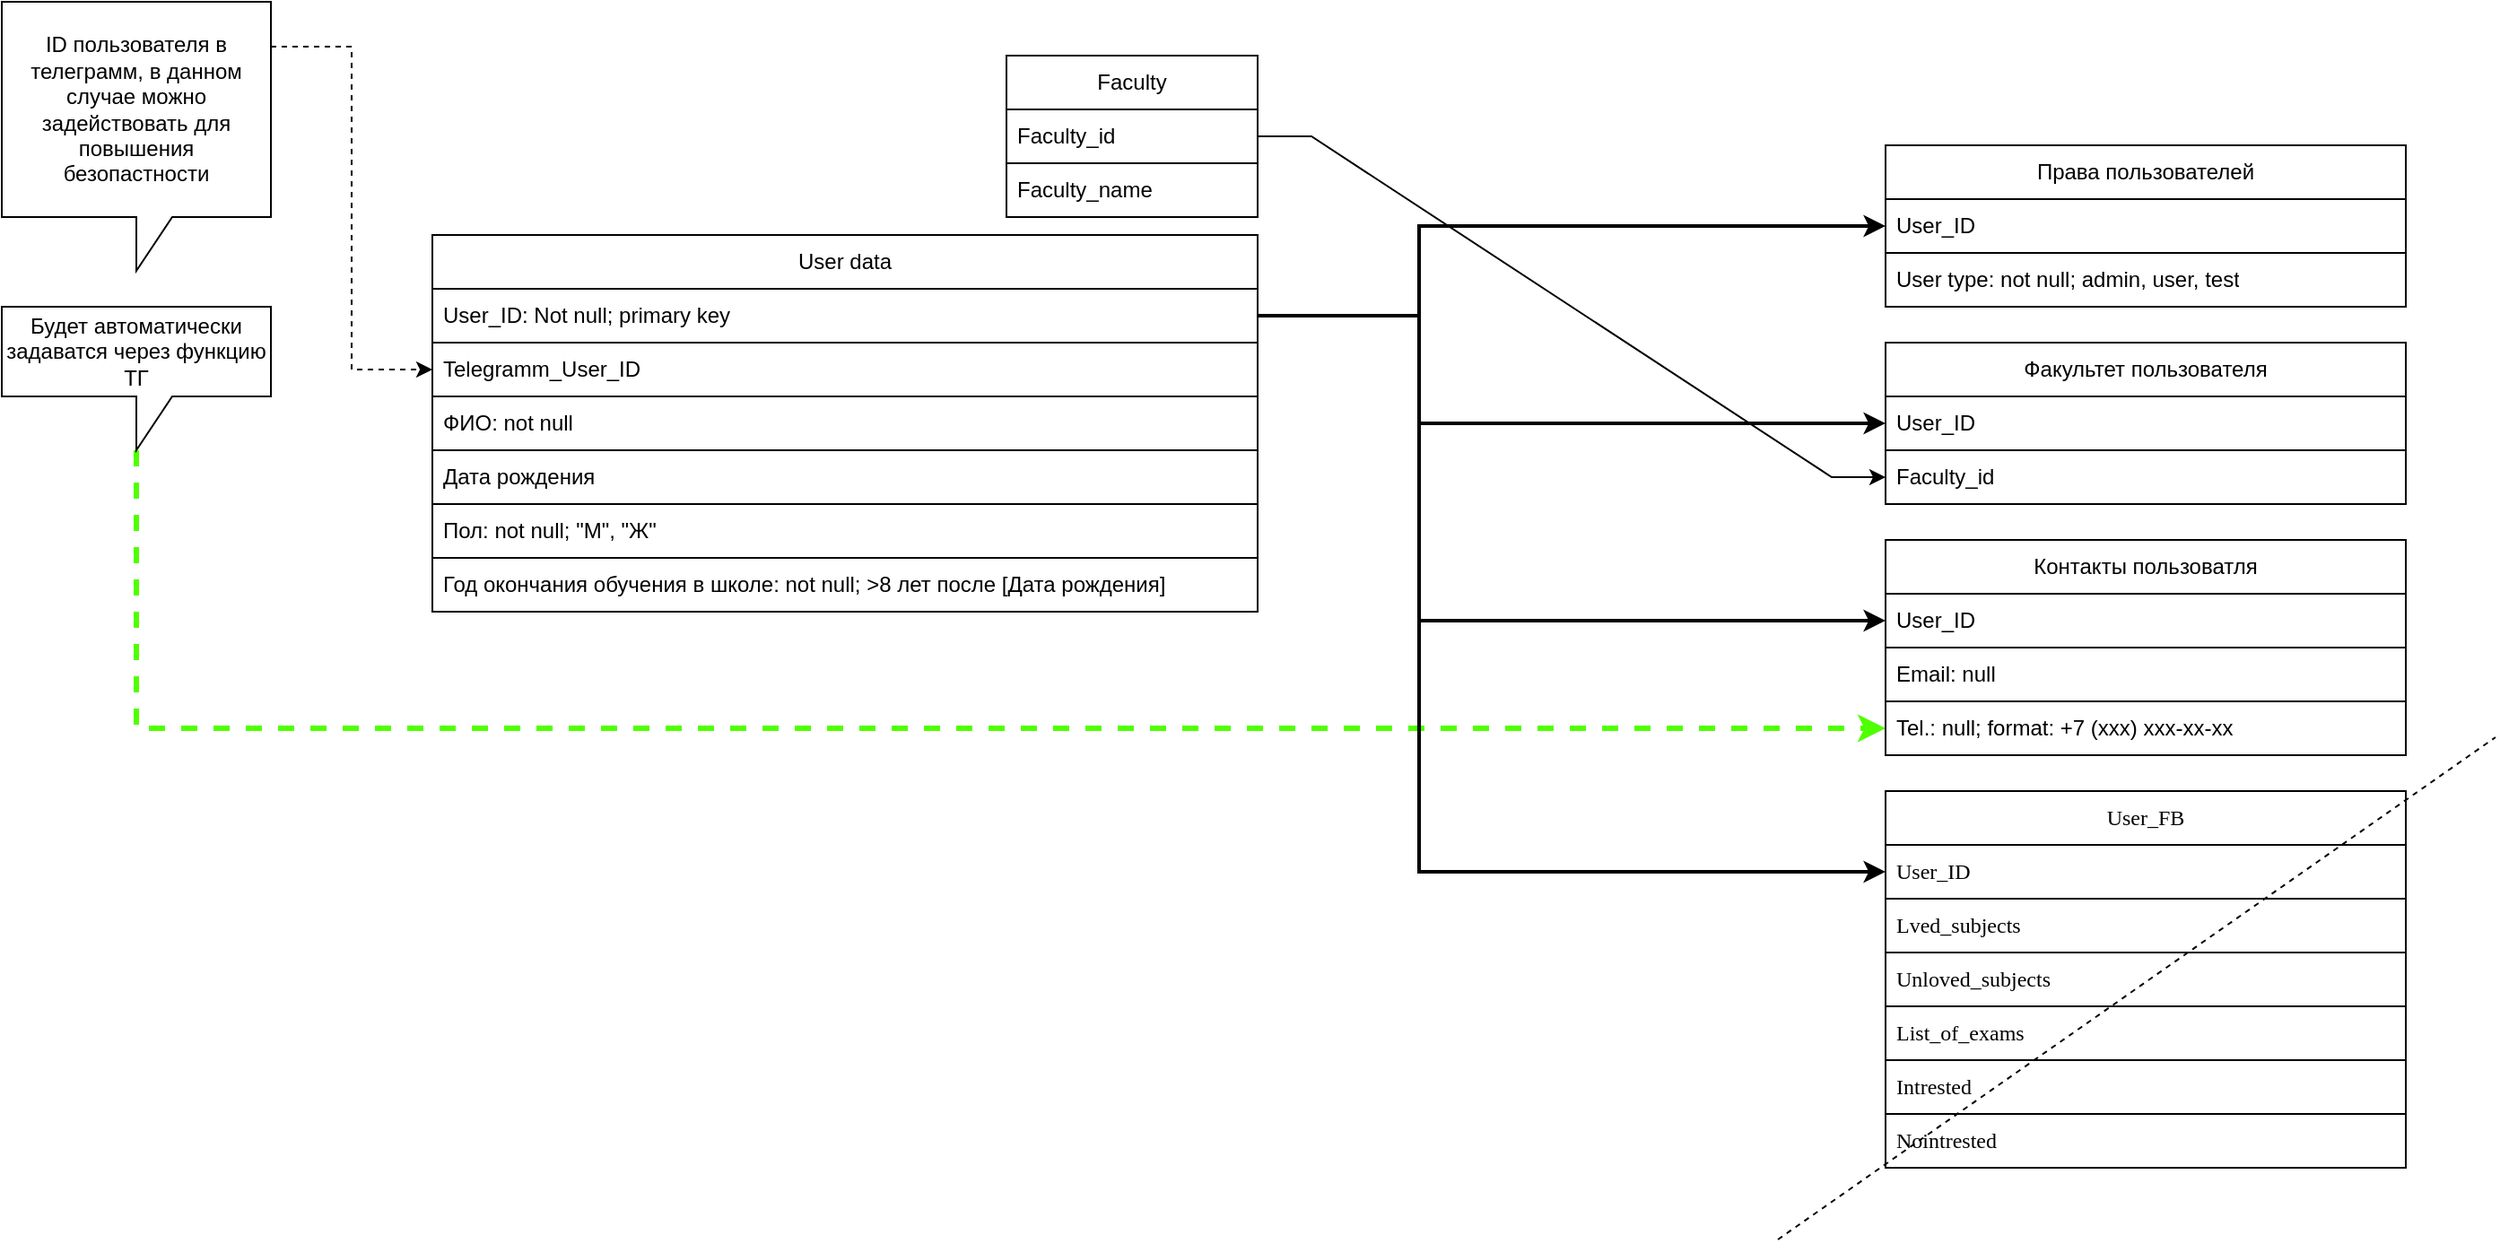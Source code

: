 <mxfile version="27.0.9" pages="2">
  <diagram name="Page-1" id="EK3u1Y-bx6PKEHF_qbCj">
    <mxGraphModel dx="2197" dy="889" grid="1" gridSize="10" guides="1" tooltips="1" connect="1" arrows="1" fold="1" page="1" pageScale="1" pageWidth="850" pageHeight="1100" math="0" shadow="0">
      <root>
        <mxCell id="0" />
        <mxCell id="1" parent="0" />
        <mxCell id="eDPDrlzDFF1naND7tHqO-1" value="User data" style="swimlane;fontStyle=0;childLayout=stackLayout;horizontal=1;startSize=30;horizontalStack=0;resizeParent=1;resizeParentMax=0;resizeLast=0;collapsible=1;marginBottom=0;whiteSpace=wrap;html=1;" parent="1" vertex="1">
          <mxGeometry x="-30" y="280" width="460" height="210" as="geometry" />
        </mxCell>
        <mxCell id="eDPDrlzDFF1naND7tHqO-18" value="User_ID: Not null; primary key" style="text;strokeColor=none;fillColor=none;align=left;verticalAlign=middle;spacingLeft=4;spacingRight=4;overflow=hidden;points=[[0,0.5],[1,0.5]];portConstraint=eastwest;rotatable=0;whiteSpace=wrap;html=1;" parent="eDPDrlzDFF1naND7tHqO-1" vertex="1">
          <mxGeometry y="30" width="460" height="30" as="geometry" />
        </mxCell>
        <mxCell id="eDPDrlzDFF1naND7tHqO-23" value="Telegramm_User_ID" style="text;strokeColor=default;fillColor=none;align=left;verticalAlign=middle;spacingLeft=4;spacingRight=4;overflow=hidden;points=[[0,0.5],[1,0.5]];portConstraint=eastwest;rotatable=0;whiteSpace=wrap;html=1;" parent="eDPDrlzDFF1naND7tHqO-1" vertex="1">
          <mxGeometry y="60" width="460" height="30" as="geometry" />
        </mxCell>
        <mxCell id="eDPDrlzDFF1naND7tHqO-2" value="ФИО: not null" style="text;strokeColor=default;fillColor=none;align=left;verticalAlign=middle;spacingLeft=4;spacingRight=4;overflow=hidden;points=[[0,0.5],[1,0.5]];portConstraint=eastwest;rotatable=0;whiteSpace=wrap;html=1;" parent="eDPDrlzDFF1naND7tHqO-1" vertex="1">
          <mxGeometry y="90" width="460" height="30" as="geometry" />
        </mxCell>
        <mxCell id="eDPDrlzDFF1naND7tHqO-3" value="Дата рождения" style="text;strokeColor=default;fillColor=none;align=left;verticalAlign=middle;spacingLeft=4;spacingRight=4;overflow=hidden;points=[[0,0.5],[1,0.5]];portConstraint=eastwest;rotatable=0;whiteSpace=wrap;html=1;" parent="eDPDrlzDFF1naND7tHqO-1" vertex="1">
          <mxGeometry y="120" width="460" height="30" as="geometry" />
        </mxCell>
        <mxCell id="eDPDrlzDFF1naND7tHqO-4" value="Пол: not null; &quot;М&quot;, &quot;Ж&quot;" style="text;strokeColor=default;fillColor=none;align=left;verticalAlign=middle;spacingLeft=4;spacingRight=4;overflow=hidden;points=[[0,0.5],[1,0.5]];portConstraint=eastwest;rotatable=0;whiteSpace=wrap;html=1;" parent="eDPDrlzDFF1naND7tHqO-1" vertex="1">
          <mxGeometry y="150" width="460" height="30" as="geometry" />
        </mxCell>
        <mxCell id="eDPDrlzDFF1naND7tHqO-6" value="Год окончания обучения в школе: not null; &amp;gt;8 лет после [Дата рождения]" style="text;strokeColor=default;fillColor=none;align=left;verticalAlign=middle;spacingLeft=4;spacingRight=4;overflow=hidden;points=[[0,0.5],[1,0.5]];portConstraint=eastwest;rotatable=0;whiteSpace=wrap;html=1;" parent="eDPDrlzDFF1naND7tHqO-1" vertex="1">
          <mxGeometry y="180" width="460" height="30" as="geometry" />
        </mxCell>
        <mxCell id="eDPDrlzDFF1naND7tHqO-10" value="Факультет пользователя" style="swimlane;fontStyle=0;childLayout=stackLayout;horizontal=1;startSize=30;horizontalStack=0;resizeParent=1;resizeParentMax=0;resizeLast=0;collapsible=1;marginBottom=0;whiteSpace=wrap;html=1;" parent="1" vertex="1">
          <mxGeometry x="780" y="340" width="290" height="90" as="geometry" />
        </mxCell>
        <mxCell id="eDPDrlzDFF1naND7tHqO-19" value="User_ID" style="text;strokeColor=none;fillColor=none;align=left;verticalAlign=middle;spacingLeft=4;spacingRight=4;overflow=hidden;points=[[0,0.5],[1,0.5]];portConstraint=eastwest;rotatable=0;whiteSpace=wrap;html=1;" parent="eDPDrlzDFF1naND7tHqO-10" vertex="1">
          <mxGeometry y="30" width="290" height="30" as="geometry" />
        </mxCell>
        <mxCell id="eDPDrlzDFF1naND7tHqO-16" value="Faculty_id" style="text;strokeColor=default;fillColor=none;align=left;verticalAlign=middle;spacingLeft=4;spacingRight=4;overflow=hidden;points=[[0,0.5],[1,0.5]];portConstraint=eastwest;rotatable=0;whiteSpace=wrap;html=1;" parent="eDPDrlzDFF1naND7tHqO-10" vertex="1">
          <mxGeometry y="60" width="290" height="30" as="geometry" />
        </mxCell>
        <mxCell id="eDPDrlzDFF1naND7tHqO-20" style="edgeStyle=orthogonalEdgeStyle;rounded=0;orthogonalLoop=1;jettySize=auto;html=1;elbow=vertical;strokeWidth=2;" parent="1" source="eDPDrlzDFF1naND7tHqO-18" target="eDPDrlzDFF1naND7tHqO-19" edge="1">
          <mxGeometry relative="1" as="geometry">
            <Array as="points">
              <mxPoint x="520" y="325" />
              <mxPoint x="520" y="385" />
            </Array>
          </mxGeometry>
        </mxCell>
        <mxCell id="eDPDrlzDFF1naND7tHqO-22" style="edgeStyle=orthogonalEdgeStyle;rounded=0;orthogonalLoop=1;jettySize=auto;html=1;exitX=0;exitY=0;exitDx=75;exitDy=80;exitPerimeter=0;entryX=0;entryY=0.5;entryDx=0;entryDy=0;dashed=1;fontColor=#FF0000;fontSize=14;strokeWidth=3;strokeColor=#50FF00;" parent="1" source="eDPDrlzDFF1naND7tHqO-21" target="eDPDrlzDFF1naND7tHqO-8" edge="1">
          <mxGeometry relative="1" as="geometry" />
        </mxCell>
        <mxCell id="eDPDrlzDFF1naND7tHqO-21" value="Будет автоматически задаватся через функцию ТГ" style="shape=callout;whiteSpace=wrap;html=1;perimeter=calloutPerimeter;" parent="1" vertex="1">
          <mxGeometry x="-270" y="320" width="150" height="80" as="geometry" />
        </mxCell>
        <mxCell id="eDPDrlzDFF1naND7tHqO-25" style="edgeStyle=orthogonalEdgeStyle;rounded=0;orthogonalLoop=1;jettySize=auto;html=1;exitX=0;exitY=0;exitDx=150;exitDy=25;exitPerimeter=0;entryX=0;entryY=0.5;entryDx=0;entryDy=0;dashed=1;" parent="1" source="eDPDrlzDFF1naND7tHqO-24" target="eDPDrlzDFF1naND7tHqO-23" edge="1">
          <mxGeometry relative="1" as="geometry" />
        </mxCell>
        <mxCell id="eDPDrlzDFF1naND7tHqO-24" value="ID пользователя в телеграмм, в данном случае можно задействовать для повышения безопастности" style="shape=callout;whiteSpace=wrap;html=1;perimeter=calloutPerimeter;" parent="1" vertex="1">
          <mxGeometry x="-270" y="150" width="150" height="150" as="geometry" />
        </mxCell>
        <mxCell id="e0CFj3n2AfOYUeaHP-Ht-2" value="Контакты пользоватля" style="swimlane;fontStyle=0;childLayout=stackLayout;horizontal=1;startSize=30;horizontalStack=0;resizeParent=1;resizeParentMax=0;resizeLast=0;collapsible=1;marginBottom=0;whiteSpace=wrap;html=1;" parent="1" vertex="1">
          <mxGeometry x="780" y="450" width="290" height="120" as="geometry" />
        </mxCell>
        <mxCell id="e0CFj3n2AfOYUeaHP-Ht-6" value="User_ID" style="text;strokeColor=none;fillColor=none;align=left;verticalAlign=middle;spacingLeft=4;spacingRight=4;overflow=hidden;points=[[0,0.5],[1,0.5]];portConstraint=eastwest;rotatable=0;whiteSpace=wrap;html=1;" parent="e0CFj3n2AfOYUeaHP-Ht-2" vertex="1">
          <mxGeometry y="30" width="290" height="30" as="geometry" />
        </mxCell>
        <mxCell id="eDPDrlzDFF1naND7tHqO-7" value="Email: null" style="text;strokeColor=default;fillColor=none;align=left;verticalAlign=middle;spacingLeft=4;spacingRight=4;overflow=hidden;points=[[0,0.5],[1,0.5]];portConstraint=eastwest;rotatable=0;whiteSpace=wrap;html=1;" parent="e0CFj3n2AfOYUeaHP-Ht-2" vertex="1">
          <mxGeometry y="60" width="290" height="30" as="geometry" />
        </mxCell>
        <mxCell id="eDPDrlzDFF1naND7tHqO-8" value="Tel.: null; format: +7 (xxx) xxx-xx-xx" style="text;strokeColor=default;fillColor=none;align=left;verticalAlign=middle;spacingLeft=4;spacingRight=4;overflow=hidden;points=[[0,0.5],[1,0.5]];portConstraint=eastwest;rotatable=0;whiteSpace=wrap;html=1;" parent="e0CFj3n2AfOYUeaHP-Ht-2" vertex="1">
          <mxGeometry y="90" width="290" height="30" as="geometry" />
        </mxCell>
        <mxCell id="e0CFj3n2AfOYUeaHP-Ht-7" style="edgeStyle=orthogonalEdgeStyle;rounded=0;orthogonalLoop=1;jettySize=auto;html=1;entryX=0;entryY=0.5;entryDx=0;entryDy=0;elbow=vertical;strokeWidth=2;" parent="1" source="eDPDrlzDFF1naND7tHqO-18" target="e0CFj3n2AfOYUeaHP-Ht-6" edge="1">
          <mxGeometry relative="1" as="geometry">
            <Array as="points">
              <mxPoint x="520" y="325" />
              <mxPoint x="520" y="495" />
            </Array>
          </mxGeometry>
        </mxCell>
        <mxCell id="e0CFj3n2AfOYUeaHP-Ht-8" value="Права пользователей" style="swimlane;fontStyle=0;childLayout=stackLayout;horizontal=1;startSize=30;horizontalStack=0;resizeParent=1;resizeParentMax=0;resizeLast=0;collapsible=1;marginBottom=0;whiteSpace=wrap;html=1;" parent="1" vertex="1">
          <mxGeometry x="780" y="230" width="290" height="90" as="geometry" />
        </mxCell>
        <mxCell id="e0CFj3n2AfOYUeaHP-Ht-12" value="User_ID" style="text;strokeColor=none;fillColor=none;align=left;verticalAlign=middle;spacingLeft=4;spacingRight=4;overflow=hidden;points=[[0,0.5],[1,0.5]];portConstraint=eastwest;rotatable=0;whiteSpace=wrap;html=1;" parent="e0CFj3n2AfOYUeaHP-Ht-8" vertex="1">
          <mxGeometry y="30" width="290" height="30" as="geometry" />
        </mxCell>
        <mxCell id="e0CFj3n2AfOYUeaHP-Ht-1" value="User type: not null; admin, user, test" style="text;strokeColor=default;fillColor=none;align=left;verticalAlign=middle;spacingLeft=4;spacingRight=4;overflow=hidden;points=[[0,0.5],[1,0.5]];portConstraint=eastwest;rotatable=0;whiteSpace=wrap;html=1;" parent="e0CFj3n2AfOYUeaHP-Ht-8" vertex="1">
          <mxGeometry y="60" width="290" height="30" as="geometry" />
        </mxCell>
        <mxCell id="e0CFj3n2AfOYUeaHP-Ht-13" style="edgeStyle=orthogonalEdgeStyle;rounded=0;orthogonalLoop=1;jettySize=auto;html=1;exitX=1;exitY=0.5;exitDx=0;exitDy=0;entryX=0;entryY=0.5;entryDx=0;entryDy=0;elbow=vertical;strokeWidth=2;" parent="1" source="eDPDrlzDFF1naND7tHqO-18" target="e0CFj3n2AfOYUeaHP-Ht-12" edge="1">
          <mxGeometry relative="1" as="geometry">
            <Array as="points">
              <mxPoint x="520" y="325" />
              <mxPoint x="520" y="275" />
            </Array>
          </mxGeometry>
        </mxCell>
        <mxCell id="flkPiC9OGEvud0Pu1dKj-1" value="User_FB" style="swimlane;fontStyle=0;childLayout=stackLayout;horizontal=1;startSize=30;horizontalStack=0;resizeParent=1;resizeParentMax=0;resizeLast=0;collapsible=1;marginBottom=0;whiteSpace=wrap;html=1;fontFamily=Verdana;" parent="1" vertex="1">
          <mxGeometry x="780" y="590" width="290" height="210" as="geometry" />
        </mxCell>
        <mxCell id="flkPiC9OGEvud0Pu1dKj-5" value="User_ID" style="text;strokeColor=default;fillColor=none;align=left;verticalAlign=middle;spacingLeft=4;spacingRight=4;overflow=hidden;points=[[0,0.5],[1,0.5]];portConstraint=eastwest;rotatable=0;whiteSpace=wrap;html=1;fontFamily=Verdana;" parent="flkPiC9OGEvud0Pu1dKj-1" vertex="1">
          <mxGeometry y="30" width="290" height="30" as="geometry" />
        </mxCell>
        <mxCell id="flkPiC9OGEvud0Pu1dKj-2" value="Lved_subjects" style="text;strokeColor=default;fillColor=none;align=left;verticalAlign=middle;spacingLeft=4;spacingRight=4;overflow=hidden;points=[[0,0.5],[1,0.5]];portConstraint=eastwest;rotatable=0;whiteSpace=wrap;html=1;fontFamily=Verdana;" parent="flkPiC9OGEvud0Pu1dKj-1" vertex="1">
          <mxGeometry y="60" width="290" height="30" as="geometry" />
        </mxCell>
        <mxCell id="flkPiC9OGEvud0Pu1dKj-3" value="Unloved_subjects" style="text;strokeColor=default;fillColor=none;align=left;verticalAlign=middle;spacingLeft=4;spacingRight=4;overflow=hidden;points=[[0,0.5],[1,0.5]];portConstraint=eastwest;rotatable=0;whiteSpace=wrap;html=1;fontFamily=Verdana;" parent="flkPiC9OGEvud0Pu1dKj-1" vertex="1">
          <mxGeometry y="90" width="290" height="30" as="geometry" />
        </mxCell>
        <mxCell id="flkPiC9OGEvud0Pu1dKj-4" value="List_of_exams" style="text;strokeColor=default;fillColor=none;align=left;verticalAlign=middle;spacingLeft=4;spacingRight=4;overflow=hidden;points=[[0,0.5],[1,0.5]];portConstraint=eastwest;rotatable=0;whiteSpace=wrap;html=1;fontFamily=Verdana;" parent="flkPiC9OGEvud0Pu1dKj-1" vertex="1">
          <mxGeometry y="120" width="290" height="30" as="geometry" />
        </mxCell>
        <mxCell id="flkPiC9OGEvud0Pu1dKj-6" value="Intrested" style="text;strokeColor=default;fillColor=none;align=left;verticalAlign=middle;spacingLeft=4;spacingRight=4;overflow=hidden;points=[[0,0.5],[1,0.5]];portConstraint=eastwest;rotatable=0;whiteSpace=wrap;html=1;fontFamily=Verdana;" parent="flkPiC9OGEvud0Pu1dKj-1" vertex="1">
          <mxGeometry y="150" width="290" height="30" as="geometry" />
        </mxCell>
        <mxCell id="flkPiC9OGEvud0Pu1dKj-7" value="Nointrested" style="text;strokeColor=default;fillColor=none;align=left;verticalAlign=middle;spacingLeft=4;spacingRight=4;overflow=hidden;points=[[0,0.5],[1,0.5]];portConstraint=eastwest;rotatable=0;whiteSpace=wrap;html=1;fontFamily=Verdana;" parent="flkPiC9OGEvud0Pu1dKj-1" vertex="1">
          <mxGeometry y="180" width="290" height="30" as="geometry" />
        </mxCell>
        <mxCell id="flkPiC9OGEvud0Pu1dKj-8" style="edgeStyle=orthogonalEdgeStyle;rounded=0;orthogonalLoop=1;jettySize=auto;html=1;exitX=1;exitY=0.5;exitDx=0;exitDy=0;entryX=0;entryY=0.5;entryDx=0;entryDy=0;elbow=vertical;strokeWidth=2;" parent="1" source="eDPDrlzDFF1naND7tHqO-18" target="flkPiC9OGEvud0Pu1dKj-5" edge="1">
          <mxGeometry relative="1" as="geometry">
            <Array as="points">
              <mxPoint x="520" y="325" />
              <mxPoint x="520" y="635" />
            </Array>
          </mxGeometry>
        </mxCell>
        <mxCell id="flkPiC9OGEvud0Pu1dKj-9" value="Faculty" style="swimlane;fontStyle=0;childLayout=stackLayout;horizontal=1;startSize=30;horizontalStack=0;resizeParent=1;resizeParentMax=0;resizeLast=0;collapsible=1;marginBottom=0;whiteSpace=wrap;html=1;" parent="1" vertex="1">
          <mxGeometry x="290" y="180" width="140" height="90" as="geometry" />
        </mxCell>
        <mxCell id="flkPiC9OGEvud0Pu1dKj-10" value="Faculty_id" style="text;strokeColor=default;fillColor=none;align=left;verticalAlign=middle;spacingLeft=4;spacingRight=4;overflow=hidden;points=[[0,0.5],[1,0.5]];portConstraint=eastwest;rotatable=0;whiteSpace=wrap;html=1;" parent="flkPiC9OGEvud0Pu1dKj-9" vertex="1">
          <mxGeometry y="30" width="140" height="30" as="geometry" />
        </mxCell>
        <mxCell id="flkPiC9OGEvud0Pu1dKj-11" value="Faculty_name" style="text;strokeColor=default;fillColor=none;align=left;verticalAlign=middle;spacingLeft=4;spacingRight=4;overflow=hidden;points=[[0,0.5],[1,0.5]];portConstraint=eastwest;rotatable=0;whiteSpace=wrap;html=1;" parent="flkPiC9OGEvud0Pu1dKj-9" vertex="1">
          <mxGeometry y="60" width="140" height="30" as="geometry" />
        </mxCell>
        <mxCell id="flkPiC9OGEvud0Pu1dKj-13" style="edgeStyle=entityRelationEdgeStyle;rounded=0;orthogonalLoop=1;jettySize=auto;html=1;entryX=0;entryY=0.5;entryDx=0;entryDy=0;" parent="1" source="flkPiC9OGEvud0Pu1dKj-10" target="eDPDrlzDFF1naND7tHqO-16" edge="1">
          <mxGeometry relative="1" as="geometry" />
        </mxCell>
        <mxCell id="KW4JsVjyZZfccTmKLCum-1" value="" style="endArrow=none;dashed=1;html=1;rounded=0;" edge="1" parent="1">
          <mxGeometry width="50" height="50" relative="1" as="geometry">
            <mxPoint x="720" y="840" as="sourcePoint" />
            <mxPoint x="1120" y="560" as="targetPoint" />
          </mxGeometry>
        </mxCell>
      </root>
    </mxGraphModel>
  </diagram>
  <diagram id="MY3Q3UIi8_v2iMyQBK4M" name="Page-2">
    <mxGraphModel dx="3843" dy="1976" grid="1" gridSize="10" guides="1" tooltips="1" connect="1" arrows="1" fold="1" page="1" pageScale="1" pageWidth="850" pageHeight="1100" math="0" shadow="0">
      <root>
        <mxCell id="0" />
        <mxCell id="1" parent="0" />
        <mxCell id="xN-cZVa98gZeRY9PeIET-1" value="" style="edgeStyle=orthogonalEdgeStyle;rounded=0;orthogonalLoop=1;jettySize=auto;html=1;fontFamily=Verdana;" edge="1" parent="1" source="xN-cZVa98gZeRY9PeIET-2" target="xN-cZVa98gZeRY9PeIET-13">
          <mxGeometry relative="1" as="geometry" />
        </mxCell>
        <mxCell id="xN-cZVa98gZeRY9PeIET-2" value="Start" style="ellipse;whiteSpace=wrap;html=1;fontFamily=Verdana;" vertex="1" parent="1">
          <mxGeometry x="620" y="130" width="120" height="80" as="geometry" />
        </mxCell>
        <mxCell id="xN-cZVa98gZeRY9PeIET-3" value="" style="edgeStyle=orthogonalEdgeStyle;rounded=0;orthogonalLoop=1;jettySize=auto;html=1;fontFamily=Verdana;" edge="1" parent="1" source="xN-cZVa98gZeRY9PeIET-4" target="xN-cZVa98gZeRY9PeIET-9">
          <mxGeometry relative="1" as="geometry" />
        </mxCell>
        <mxCell id="xN-cZVa98gZeRY9PeIET-4" value="Принять введенные данные" style="rounded=0;whiteSpace=wrap;html=1;fontFamily=Verdana;" vertex="1" parent="1">
          <mxGeometry x="620" y="468" width="120" height="60" as="geometry" />
        </mxCell>
        <mxCell id="xN-cZVa98gZeRY9PeIET-5" style="edgeStyle=orthogonalEdgeStyle;rounded=0;orthogonalLoop=1;jettySize=auto;html=1;exitX=0;exitY=0.5;exitDx=0;exitDy=0;entryX=0.5;entryY=0;entryDx=0;entryDy=0;fontFamily=Verdana;" edge="1" parent="1" source="xN-cZVa98gZeRY9PeIET-9" target="xN-cZVa98gZeRY9PeIET-23">
          <mxGeometry relative="1" as="geometry">
            <mxPoint x="510" y="675" as="targetPoint" />
          </mxGeometry>
        </mxCell>
        <mxCell id="xN-cZVa98gZeRY9PeIET-6" value="Email / phone" style="edgeLabel;html=1;align=center;verticalAlign=middle;resizable=0;points=[];fontSize=13;fontFamily=Verdana;" vertex="1" connectable="0" parent="xN-cZVa98gZeRY9PeIET-5">
          <mxGeometry x="-0.107" relative="1" as="geometry">
            <mxPoint y="-13" as="offset" />
          </mxGeometry>
        </mxCell>
        <mxCell id="xN-cZVa98gZeRY9PeIET-7" style="edgeStyle=orthogonalEdgeStyle;rounded=0;orthogonalLoop=1;jettySize=auto;html=1;exitX=1;exitY=0.5;exitDx=0;exitDy=0;entryX=0;entryY=0.5;entryDx=0;entryDy=0;fontFamily=Verdana;" edge="1" parent="1" source="xN-cZVa98gZeRY9PeIET-9" target="xN-cZVa98gZeRY9PeIET-11">
          <mxGeometry relative="1" as="geometry" />
        </mxCell>
        <mxCell id="xN-cZVa98gZeRY9PeIET-8" value="Другое" style="edgeLabel;html=1;align=center;verticalAlign=middle;resizable=0;points=[];fontSize=13;fontFamily=Verdana;" vertex="1" connectable="0" parent="xN-cZVa98gZeRY9PeIET-7">
          <mxGeometry x="-0.158" y="1" relative="1" as="geometry">
            <mxPoint x="5" y="-12" as="offset" />
          </mxGeometry>
        </mxCell>
        <mxCell id="xN-cZVa98gZeRY9PeIET-9" value="Определить данные" style="shape=parallelogram;perimeter=parallelogramPerimeter;whiteSpace=wrap;html=1;fixedSize=1;fontFamily=Verdana;" vertex="1" parent="1">
          <mxGeometry x="595" y="573" width="170" height="60" as="geometry" />
        </mxCell>
        <mxCell id="xN-cZVa98gZeRY9PeIET-10" style="edgeStyle=orthogonalEdgeStyle;rounded=0;orthogonalLoop=1;jettySize=auto;html=1;entryX=1;entryY=0.5;entryDx=0;entryDy=0;exitX=0.5;exitY=0;exitDx=0;exitDy=0;fontFamily=Verdana;" edge="1" parent="1" source="xN-cZVa98gZeRY9PeIET-11" target="xN-cZVa98gZeRY9PeIET-13">
          <mxGeometry relative="1" as="geometry">
            <mxPoint x="900" y="510" as="sourcePoint" />
            <Array as="points">
              <mxPoint x="910" y="280" />
            </Array>
          </mxGeometry>
        </mxCell>
        <mxCell id="xN-cZVa98gZeRY9PeIET-11" value="Выдать ошибку" style="rounded=0;whiteSpace=wrap;html=1;fontFamily=Verdana;" vertex="1" parent="1">
          <mxGeometry x="850" y="573" width="120" height="60" as="geometry" />
        </mxCell>
        <mxCell id="xN-cZVa98gZeRY9PeIET-12" value="" style="edgeStyle=orthogonalEdgeStyle;rounded=0;orthogonalLoop=1;jettySize=auto;html=1;fontFamily=Verdana;" edge="1" parent="1" source="xN-cZVa98gZeRY9PeIET-13" target="xN-cZVa98gZeRY9PeIET-15">
          <mxGeometry relative="1" as="geometry" />
        </mxCell>
        <mxCell id="xN-cZVa98gZeRY9PeIET-13" value="Вывести форму входа" style="rounded=0;whiteSpace=wrap;html=1;fontFamily=Verdana;" vertex="1" parent="1">
          <mxGeometry x="620" y="250" width="120" height="60" as="geometry" />
        </mxCell>
        <mxCell id="xN-cZVa98gZeRY9PeIET-14" value="" style="edgeStyle=orthogonalEdgeStyle;rounded=0;orthogonalLoop=1;jettySize=auto;html=1;fontFamily=Verdana;" edge="1" parent="1" source="xN-cZVa98gZeRY9PeIET-15" target="xN-cZVa98gZeRY9PeIET-4">
          <mxGeometry relative="1" as="geometry" />
        </mxCell>
        <mxCell id="xN-cZVa98gZeRY9PeIET-15" value="Ожидать ввод данных" style="rounded=0;whiteSpace=wrap;html=1;fontFamily=Verdana;" vertex="1" parent="1">
          <mxGeometry x="620" y="360" width="120" height="60" as="geometry" />
        </mxCell>
        <mxCell id="xN-cZVa98gZeRY9PeIET-16" value="&lt;h1 style=&quot;margin-top: 0px;&quot;&gt;&lt;font face=&quot;Verdana&quot;&gt;Формат номера телефона:&lt;/font&gt;&lt;/h1&gt;&lt;div&gt;&lt;font face=&quot;Verdana&quot;&gt;номер телефона начинается с префикса «+» и может иметь максимум 15 цифр.&lt;/font&gt;&lt;/div&gt;" style="text;html=1;whiteSpace=wrap;overflow=hidden;rounded=0;" vertex="1" parent="1">
          <mxGeometry x="-120" y="573" width="390" height="120" as="geometry" />
        </mxCell>
        <mxCell id="xN-cZVa98gZeRY9PeIET-17" value="Временная таблица" style="swimlane;fontStyle=0;childLayout=stackLayout;horizontal=1;startSize=30;horizontalStack=0;resizeParent=1;resizeParentMax=0;resizeLast=0;collapsible=1;marginBottom=0;whiteSpace=wrap;html=1;fontFamily=Verdana;" vertex="1" parent="1">
          <mxGeometry x="180" y="925" width="140" height="90" as="geometry" />
        </mxCell>
        <mxCell id="xN-cZVa98gZeRY9PeIET-18" value="User_ID" style="text;strokeColor=none;fillColor=none;align=left;verticalAlign=middle;spacingLeft=4;spacingRight=4;overflow=hidden;points=[[0,0.5],[1,0.5]];portConstraint=eastwest;rotatable=0;whiteSpace=wrap;html=1;fontFamily=Verdana;" vertex="1" parent="xN-cZVa98gZeRY9PeIET-17">
          <mxGeometry y="30" width="140" height="30" as="geometry" />
        </mxCell>
        <mxCell id="xN-cZVa98gZeRY9PeIET-19" value="Kode" style="text;strokeColor=none;fillColor=none;align=left;verticalAlign=middle;spacingLeft=4;spacingRight=4;overflow=hidden;points=[[0,0.5],[1,0.5]];portConstraint=eastwest;rotatable=0;whiteSpace=wrap;html=1;fontFamily=Verdana;" vertex="1" parent="xN-cZVa98gZeRY9PeIET-17">
          <mxGeometry y="60" width="140" height="30" as="geometry" />
        </mxCell>
        <mxCell id="xN-cZVa98gZeRY9PeIET-20" style="rounded=0;orthogonalLoop=1;jettySize=auto;html=1;entryX=0;entryY=0.25;entryDx=0;entryDy=0;dashed=1;strokeWidth=2;fontFamily=Verdana;" edge="1" parent="1" source="xN-cZVa98gZeRY9PeIET-21" target="xN-cZVa98gZeRY9PeIET-17">
          <mxGeometry relative="1" as="geometry" />
        </mxCell>
        <mxCell id="xN-cZVa98gZeRY9PeIET-21" value="Временная таблица. Может быть реализована по средством кортежа" style="text;html=1;align=center;verticalAlign=middle;whiteSpace=wrap;rounded=0;strokeColor=#82b366;fillColor=#d5e8d4;fontFamily=Verdana;" vertex="1" parent="1">
          <mxGeometry x="-120" y="705" width="220" height="90" as="geometry" />
        </mxCell>
        <mxCell id="xN-cZVa98gZeRY9PeIET-22" style="edgeStyle=orthogonalEdgeStyle;rounded=0;orthogonalLoop=1;jettySize=auto;html=1;entryX=0.5;entryY=0;entryDx=0;entryDy=0;fontFamily=Verdana;" edge="1" parent="1" source="xN-cZVa98gZeRY9PeIET-23" target="xN-cZVa98gZeRY9PeIET-31">
          <mxGeometry relative="1" as="geometry" />
        </mxCell>
        <mxCell id="xN-cZVa98gZeRY9PeIET-23" value="Провести проверку БД на наличие номера телефона / почты" style="rounded=0;whiteSpace=wrap;html=1;fontFamily=Verdana;" vertex="1" parent="1">
          <mxGeometry x="430" y="665" width="160" height="75" as="geometry" />
        </mxCell>
        <mxCell id="xN-cZVa98gZeRY9PeIET-24" style="edgeStyle=orthogonalEdgeStyle;rounded=0;orthogonalLoop=1;jettySize=auto;html=1;entryX=1;entryY=0.25;entryDx=0;entryDy=0;fontFamily=Verdana;" edge="1" parent="1" source="xN-cZVa98gZeRY9PeIET-26" target="xN-cZVa98gZeRY9PeIET-17">
          <mxGeometry relative="1" as="geometry" />
        </mxCell>
        <mxCell id="xN-cZVa98gZeRY9PeIET-25" value="" style="edgeStyle=orthogonalEdgeStyle;rounded=0;orthogonalLoop=1;jettySize=auto;html=1;fontFamily=Verdana;" edge="1" parent="1" source="xN-cZVa98gZeRY9PeIET-26" target="xN-cZVa98gZeRY9PeIET-34">
          <mxGeometry relative="1" as="geometry" />
        </mxCell>
        <mxCell id="xN-cZVa98gZeRY9PeIET-26" value="Сгенерировать код" style="shape=process;whiteSpace=wrap;html=1;backgroundOutline=1;fontFamily=Verdana;" vertex="1" parent="1">
          <mxGeometry x="450" y="925" width="120" height="60" as="geometry" />
        </mxCell>
        <mxCell id="xN-cZVa98gZeRY9PeIET-27" value="" style="edgeStyle=orthogonalEdgeStyle;rounded=0;orthogonalLoop=1;jettySize=auto;html=1;fontFamily=Verdana;" edge="1" parent="1" source="xN-cZVa98gZeRY9PeIET-31">
          <mxGeometry relative="1" as="geometry">
            <mxPoint x="500" y="820" as="targetPoint" />
          </mxGeometry>
        </mxCell>
        <mxCell id="xN-cZVa98gZeRY9PeIET-28" value="Да" style="edgeLabel;html=1;align=center;verticalAlign=middle;resizable=0;points=[];fontSize=13;fontFamily=Verdana;" vertex="1" connectable="0" parent="xN-cZVa98gZeRY9PeIET-27">
          <mxGeometry x="-0.224" relative="1" as="geometry">
            <mxPoint x="10" as="offset" />
          </mxGeometry>
        </mxCell>
        <mxCell id="xN-cZVa98gZeRY9PeIET-29" value="" style="edgeStyle=orthogonalEdgeStyle;rounded=0;orthogonalLoop=1;jettySize=auto;html=1;fontFamily=Verdana;" edge="1" parent="1" source="xN-cZVa98gZeRY9PeIET-31" target="xN-cZVa98gZeRY9PeIET-32">
          <mxGeometry relative="1" as="geometry" />
        </mxCell>
        <mxCell id="xN-cZVa98gZeRY9PeIET-30" value="Нет" style="edgeLabel;html=1;align=center;verticalAlign=middle;resizable=0;points=[];fontFamily=Verdana;fontSize=14;" vertex="1" connectable="0" parent="xN-cZVa98gZeRY9PeIET-29">
          <mxGeometry x="-0.083" y="1" relative="1" as="geometry">
            <mxPoint y="-9" as="offset" />
          </mxGeometry>
        </mxCell>
        <mxCell id="xN-cZVa98gZeRY9PeIET-31" value="Пользователь найден?" style="shape=parallelogram;perimeter=parallelogramPerimeter;whiteSpace=wrap;html=1;fixedSize=1;fontFamily=Verdana;" vertex="1" parent="1">
          <mxGeometry x="450" y="805" width="120" height="60" as="geometry" />
        </mxCell>
        <mxCell id="xN-cZVa98gZeRY9PeIET-32" value="Предложить зарегестрироватся" style="shape=process;whiteSpace=wrap;html=1;backgroundOutline=1;fontFamily=Verdana;" vertex="1" parent="1">
          <mxGeometry x="680" y="805" width="170" height="60" as="geometry" />
        </mxCell>
        <mxCell id="xN-cZVa98gZeRY9PeIET-33" value="" style="edgeStyle=orthogonalEdgeStyle;rounded=0;orthogonalLoop=1;jettySize=auto;html=1;fontFamily=Verdana;" edge="1" parent="1" source="xN-cZVa98gZeRY9PeIET-34" target="xN-cZVa98gZeRY9PeIET-36">
          <mxGeometry relative="1" as="geometry" />
        </mxCell>
        <mxCell id="xN-cZVa98gZeRY9PeIET-34" value="Отправить код" style="rounded=0;whiteSpace=wrap;html=1;fontFamily=Verdana;" vertex="1" parent="1">
          <mxGeometry x="450" y="1035" width="120" height="60" as="geometry" />
        </mxCell>
        <mxCell id="xN-cZVa98gZeRY9PeIET-35" value="" style="edgeStyle=orthogonalEdgeStyle;rounded=0;orthogonalLoop=1;jettySize=auto;html=1;fontFamily=Verdana;" edge="1" parent="1" source="xN-cZVa98gZeRY9PeIET-36" target="xN-cZVa98gZeRY9PeIET-41">
          <mxGeometry relative="1" as="geometry" />
        </mxCell>
        <mxCell id="xN-cZVa98gZeRY9PeIET-36" value="Ожидание ввода кода пользователем" style="rounded=0;whiteSpace=wrap;html=1;fontFamily=Verdana;" vertex="1" parent="1">
          <mxGeometry x="435" y="1145" width="150" height="60" as="geometry" />
        </mxCell>
        <mxCell id="xN-cZVa98gZeRY9PeIET-37" style="edgeStyle=orthogonalEdgeStyle;rounded=0;orthogonalLoop=1;jettySize=auto;html=1;fontFamily=Verdana;" edge="1" parent="1" source="xN-cZVa98gZeRY9PeIET-41" target="xN-cZVa98gZeRY9PeIET-46">
          <mxGeometry relative="1" as="geometry" />
        </mxCell>
        <mxCell id="xN-cZVa98gZeRY9PeIET-38" value="Код не верен" style="edgeLabel;html=1;align=center;verticalAlign=middle;resizable=0;points=[];fontSize=13;fontFamily=Verdana;" vertex="1" connectable="0" parent="xN-cZVa98gZeRY9PeIET-37">
          <mxGeometry x="0.452" y="-1" relative="1" as="geometry">
            <mxPoint y="1" as="offset" />
          </mxGeometry>
        </mxCell>
        <mxCell id="xN-cZVa98gZeRY9PeIET-39" value="" style="edgeStyle=orthogonalEdgeStyle;rounded=0;orthogonalLoop=1;jettySize=auto;html=1;fontFamily=Verdana;" edge="1" parent="1" source="xN-cZVa98gZeRY9PeIET-41" target="xN-cZVa98gZeRY9PeIET-48">
          <mxGeometry relative="1" as="geometry" />
        </mxCell>
        <mxCell id="xN-cZVa98gZeRY9PeIET-40" value="Код верен" style="edgeLabel;html=1;align=center;verticalAlign=middle;resizable=0;points=[];fontSize=13;fontFamily=Verdana;" vertex="1" connectable="0" parent="xN-cZVa98gZeRY9PeIET-39">
          <mxGeometry x="-0.267" y="-2" relative="1" as="geometry">
            <mxPoint as="offset" />
          </mxGeometry>
        </mxCell>
        <mxCell id="xN-cZVa98gZeRY9PeIET-41" value="Сверить введенные данные" style="shape=parallelogram;perimeter=parallelogramPerimeter;whiteSpace=wrap;html=1;fixedSize=1;fontFamily=Verdana;" vertex="1" parent="1">
          <mxGeometry x="432.5" y="1245" width="155" height="60" as="geometry" />
        </mxCell>
        <mxCell id="xN-cZVa98gZeRY9PeIET-42" style="edgeStyle=entityRelationEdgeStyle;rounded=0;orthogonalLoop=1;jettySize=auto;html=1;entryX=0;entryY=0;entryDx=0;entryDy=0;fontFamily=Verdana;" edge="1" parent="1" source="xN-cZVa98gZeRY9PeIET-19" target="xN-cZVa98gZeRY9PeIET-41">
          <mxGeometry relative="1" as="geometry" />
        </mxCell>
        <mxCell id="xN-cZVa98gZeRY9PeIET-43" style="edgeStyle=orthogonalEdgeStyle;rounded=0;orthogonalLoop=1;jettySize=auto;html=1;entryX=1;entryY=0.5;entryDx=0;entryDy=0;fontFamily=Verdana;" edge="1" parent="1" source="xN-cZVa98gZeRY9PeIET-44" target="xN-cZVa98gZeRY9PeIET-26">
          <mxGeometry relative="1" as="geometry" />
        </mxCell>
        <mxCell id="xN-cZVa98gZeRY9PeIET-44" value="Предложить отправить новый код" style="rounded=0;whiteSpace=wrap;html=1;fontFamily=Verdana;" vertex="1" parent="1">
          <mxGeometry x="620" y="925" width="140" height="60" as="geometry" />
        </mxCell>
        <mxCell id="xN-cZVa98gZeRY9PeIET-45" style="edgeStyle=orthogonalEdgeStyle;rounded=0;orthogonalLoop=1;jettySize=auto;html=1;exitX=0.5;exitY=0;exitDx=0;exitDy=0;fontFamily=Verdana;" edge="1" parent="1" source="xN-cZVa98gZeRY9PeIET-46" target="xN-cZVa98gZeRY9PeIET-44">
          <mxGeometry relative="1" as="geometry" />
        </mxCell>
        <mxCell id="xN-cZVa98gZeRY9PeIET-46" value="Удалить временную таблицу" style="rounded=0;whiteSpace=wrap;html=1;fontFamily=Verdana;" vertex="1" parent="1">
          <mxGeometry x="630" y="1105" width="120" height="60" as="geometry" />
        </mxCell>
        <mxCell id="xN-cZVa98gZeRY9PeIET-47" value="" style="edgeStyle=orthogonalEdgeStyle;rounded=0;orthogonalLoop=1;jettySize=auto;html=1;fontFamily=Verdana;" edge="1" parent="1" source="xN-cZVa98gZeRY9PeIET-48" target="xN-cZVa98gZeRY9PeIET-49">
          <mxGeometry relative="1" as="geometry" />
        </mxCell>
        <mxCell id="xN-cZVa98gZeRY9PeIET-48" value="Удалить временную таблицу" style="rounded=0;whiteSpace=wrap;html=1;fontFamily=Verdana;" vertex="1" parent="1">
          <mxGeometry x="450" y="1365" width="120" height="60" as="geometry" />
        </mxCell>
        <mxCell id="xN-cZVa98gZeRY9PeIET-51" value="" style="edgeStyle=orthogonalEdgeStyle;rounded=0;orthogonalLoop=1;jettySize=auto;html=1;" edge="1" parent="1" source="xN-cZVa98gZeRY9PeIET-49" target="xN-cZVa98gZeRY9PeIET-50">
          <mxGeometry relative="1" as="geometry" />
        </mxCell>
        <mxCell id="xN-cZVa98gZeRY9PeIET-49" value="Вывести основной рабочий интерфейс" style="rounded=0;whiteSpace=wrap;html=1;fontFamily=Verdana;" vertex="1" parent="1">
          <mxGeometry x="450" y="1465" width="120" height="60" as="geometry" />
        </mxCell>
        <mxCell id="xN-cZVa98gZeRY9PeIET-50" value="END" style="ellipse;whiteSpace=wrap;html=1;" vertex="1" parent="1">
          <mxGeometry x="450" y="1570" width="120" height="80" as="geometry" />
        </mxCell>
      </root>
    </mxGraphModel>
  </diagram>
</mxfile>
